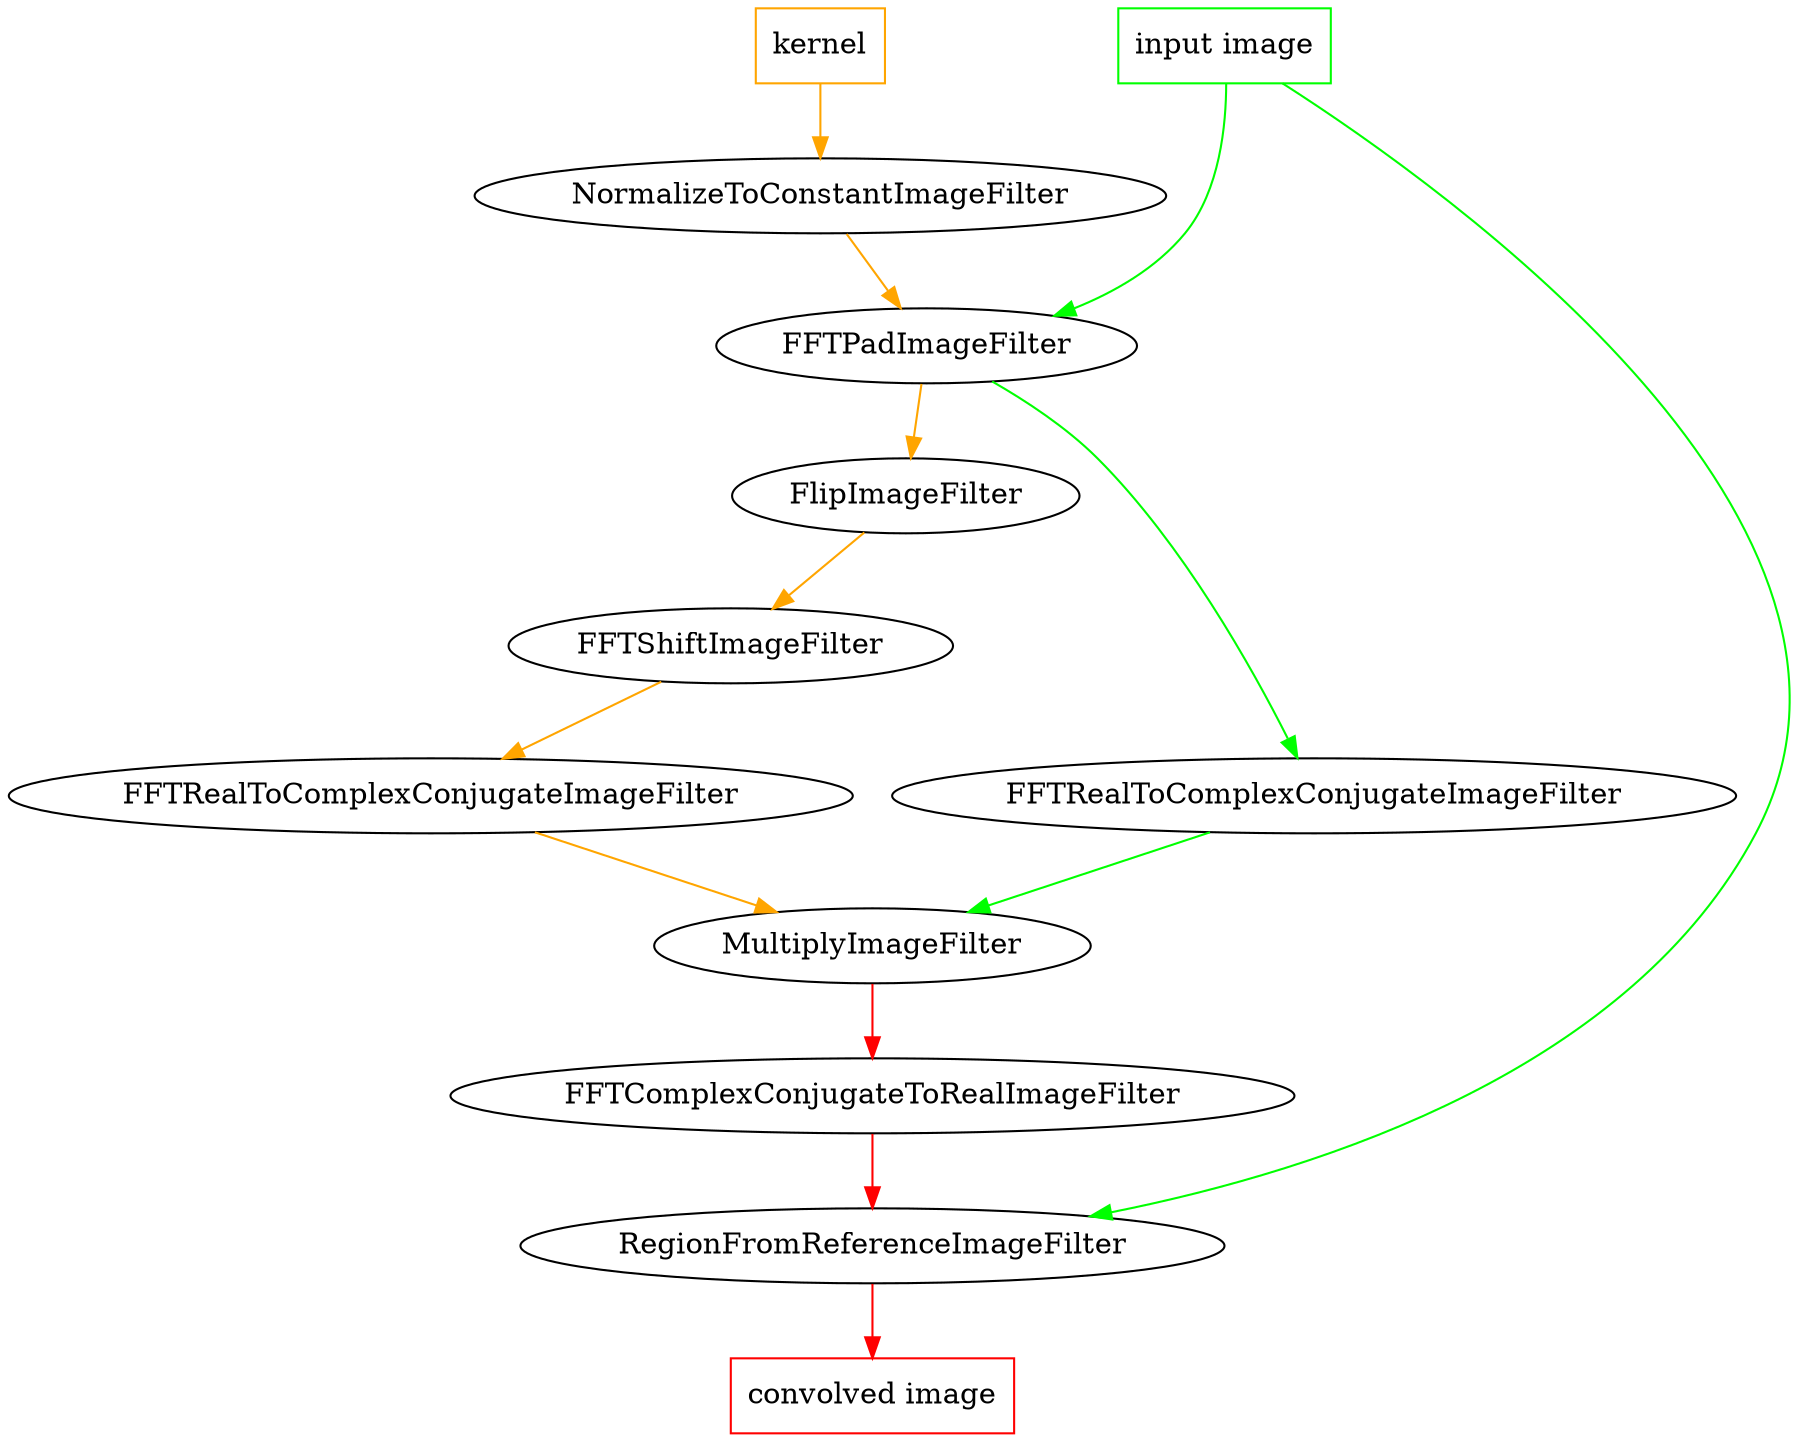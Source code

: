 digraph FFTConvolutionImageFilter {

KernelImage[shape=box, color=orange, label="kernel"]
InputImage[shape=box, color=green, label="input image"]
ConvolvedImage[shape=box, color=red, label="convolved image"]

{rank=same; InputImage KernelImage}

FlipImageFilter
FFTPadImageFilter
NormalizeToConstantImageFilter
/* CastImageFilter */
FFTShiftImageFilter
FFTRealToComplexConjugateImageFilter1[label=FFTRealToComplexConjugateImageFilter]
FFTRealToComplexConjugateImageFilter2[label=FFTRealToComplexConjugateImageFilter]
MultiplyImageFilter
FFTComplexConjugateToRealImageFilter
RegionFromReferenceImageFilter

{rank=same; FFTRealToComplexConjugateImageFilter1 FFTRealToComplexConjugateImageFilter2}


InputImage->FFTPadImageFilter->FFTRealToComplexConjugateImageFilter1->MultiplyImageFilter[color=green]

KernelImage->NormalizeToConstantImageFilter->FFTPadImageFilter->FlipImageFilter->FFTShiftImageFilter->FFTRealToComplexConjugateImageFilter2->MultiplyImageFilter[color=orange]
/* KernelImage->CastImageFilter->FFTPadImageFilter[color=orange] */

MultiplyImageFilter->FFTComplexConjugateToRealImageFilter->RegionFromReferenceImageFilter->ConvolvedImage[color=red]
InputImage->RegionFromReferenceImageFilter[color=green, constraint=false]


}
